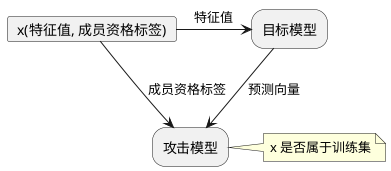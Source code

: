 @startuml membership_inference_attack_model
' skinparam handwritten true
skinparam rectangle {
    RoundCorner 25
}
' rectangle "Target Model" as tm
' rectangle "Attack Model" as am
' note right: data ∈ training set?
' card "(data record, class label)" as record {
    
' }
' record -right-> tm : "predict(data)"
' record -down-> am : "label"
' tm --> am : prediction

rectangle 目标模型 as tm
rectangle 攻击模型 as am
note right: x 是否属于训练集
card "x(特征值, 成员资格标签)" as record {
    
}
record -right-> tm : "特征值"
record -down-> am : "成员资格标签"
tm -down-> am : 预测向量
@enduml
